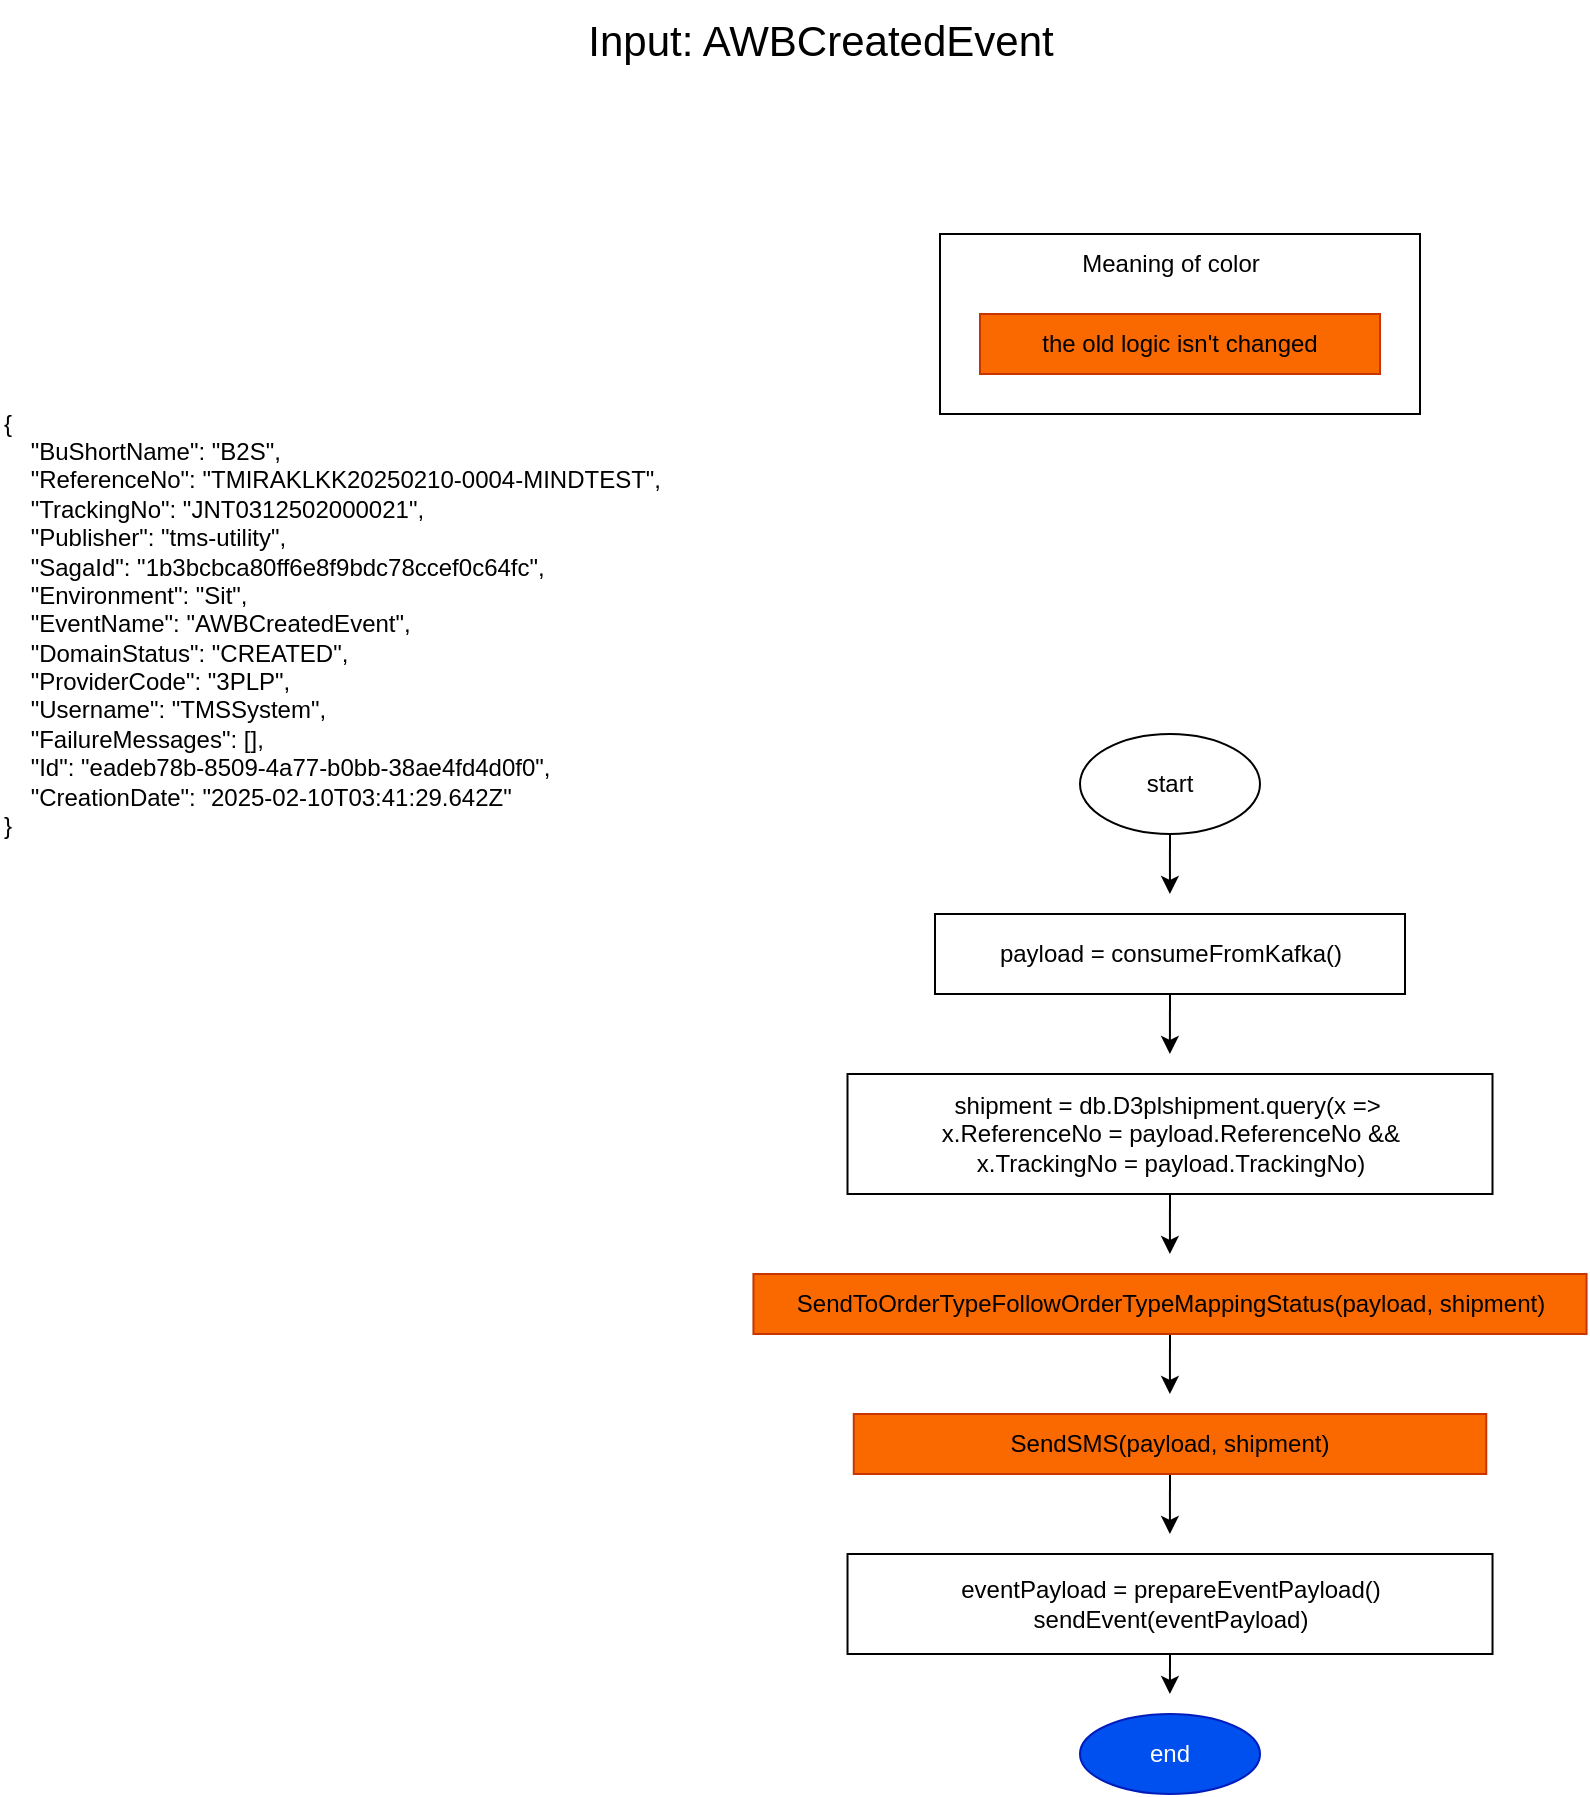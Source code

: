 <mxfile version="26.0.9">
  <diagram name="Page-1" id="kvZUT49AdDqOXhdUmfts">
    <mxGraphModel dx="1450" dy="382" grid="1" gridSize="10" guides="1" tooltips="1" connect="1" arrows="1" fold="1" page="1" pageScale="1" pageWidth="850" pageHeight="1100" math="0" shadow="0">
      <root>
        <mxCell id="0" />
        <mxCell id="1" parent="0" />
        <mxCell id="XCxDdqxGRwJjnurmn9gO-10" style="edgeStyle=orthogonalEdgeStyle;rounded=0;orthogonalLoop=1;jettySize=auto;html=1;exitX=0.5;exitY=1;exitDx=0;exitDy=0;" parent="1" source="XCxDdqxGRwJjnurmn9gO-3" edge="1">
          <mxGeometry relative="1" as="geometry">
            <mxPoint x="-245.059" y="490" as="targetPoint" />
          </mxGeometry>
        </mxCell>
        <mxCell id="XCxDdqxGRwJjnurmn9gO-3" value="start" style="ellipse;whiteSpace=wrap;html=1;rounded=0;strokeColor=default;align=center;verticalAlign=middle;fontFamily=Helvetica;fontSize=12;fontColor=default;resizable=1;fillColor=default;fillStyle=auto;movable=1;rotatable=1;deletable=1;editable=1;locked=0;connectable=1;" parent="1" vertex="1">
          <mxGeometry x="-290" y="410" width="90" height="50" as="geometry" />
        </mxCell>
        <mxCell id="XCxDdqxGRwJjnurmn9gO-11" style="edgeStyle=orthogonalEdgeStyle;rounded=0;orthogonalLoop=1;jettySize=auto;html=1;exitX=0.5;exitY=1;exitDx=0;exitDy=0;" parent="1" source="XCxDdqxGRwJjnurmn9gO-4" edge="1">
          <mxGeometry relative="1" as="geometry">
            <mxPoint x="-245.059" y="570" as="targetPoint" />
          </mxGeometry>
        </mxCell>
        <mxCell id="XCxDdqxGRwJjnurmn9gO-4" value="payload = consumeFromKafka()" style="rounded=0;whiteSpace=wrap;html=1;" parent="1" vertex="1">
          <mxGeometry x="-362.5" y="500" width="235" height="40" as="geometry" />
        </mxCell>
        <mxCell id="XCxDdqxGRwJjnurmn9gO-12" style="edgeStyle=orthogonalEdgeStyle;rounded=0;orthogonalLoop=1;jettySize=auto;html=1;exitX=0.5;exitY=1;exitDx=0;exitDy=0;" parent="1" source="XCxDdqxGRwJjnurmn9gO-5" edge="1">
          <mxGeometry relative="1" as="geometry">
            <mxPoint x="-245.059" y="670" as="targetPoint" />
          </mxGeometry>
        </mxCell>
        <mxCell id="XCxDdqxGRwJjnurmn9gO-5" value="shipment = db.D3plshipment.query(x =&amp;gt;&amp;nbsp;&lt;div&gt;x.ReferenceNo = payload.ReferenceNo &amp;amp;&amp;amp;&lt;/div&gt;&lt;div&gt;x.TrackingNo = payload.TrackingNo)&lt;/div&gt;" style="rounded=0;whiteSpace=wrap;html=1;" parent="1" vertex="1">
          <mxGeometry x="-406.25" y="580" width="322.5" height="60" as="geometry" />
        </mxCell>
        <mxCell id="XCxDdqxGRwJjnurmn9gO-13" style="edgeStyle=orthogonalEdgeStyle;rounded=0;orthogonalLoop=1;jettySize=auto;html=1;exitX=0.5;exitY=1;exitDx=0;exitDy=0;" parent="1" source="XCxDdqxGRwJjnurmn9gO-6" edge="1">
          <mxGeometry relative="1" as="geometry">
            <mxPoint x="-245.059" y="740" as="targetPoint" />
          </mxGeometry>
        </mxCell>
        <mxCell id="XCxDdqxGRwJjnurmn9gO-6" value="SendToOrderTypeFollowOrderTypeMappingStatus(payload, shipment)" style="rounded=0;whiteSpace=wrap;html=1;fillColor=#fa6800;fontColor=#000000;strokeColor=#C73500;" parent="1" vertex="1">
          <mxGeometry x="-453.28" y="680" width="416.56" height="30" as="geometry" />
        </mxCell>
        <mxCell id="XCxDdqxGRwJjnurmn9gO-14" style="edgeStyle=orthogonalEdgeStyle;rounded=0;orthogonalLoop=1;jettySize=auto;html=1;exitX=0.5;exitY=1;exitDx=0;exitDy=0;" parent="1" source="XCxDdqxGRwJjnurmn9gO-7" edge="1">
          <mxGeometry relative="1" as="geometry">
            <mxPoint x="-245.059" y="810" as="targetPoint" />
          </mxGeometry>
        </mxCell>
        <mxCell id="XCxDdqxGRwJjnurmn9gO-7" value="SendSMS(payload, shipment)" style="rounded=0;whiteSpace=wrap;html=1;fillColor=#fa6800;fontColor=#000000;strokeColor=#C73500;" parent="1" vertex="1">
          <mxGeometry x="-403.12" y="750" width="316.25" height="30" as="geometry" />
        </mxCell>
        <mxCell id="XCxDdqxGRwJjnurmn9gO-15" style="edgeStyle=orthogonalEdgeStyle;rounded=0;orthogonalLoop=1;jettySize=auto;html=1;exitX=0.5;exitY=1;exitDx=0;exitDy=0;" parent="1" source="XCxDdqxGRwJjnurmn9gO-8" edge="1">
          <mxGeometry relative="1" as="geometry">
            <mxPoint x="-245.059" y="890" as="targetPoint" />
          </mxGeometry>
        </mxCell>
        <mxCell id="XCxDdqxGRwJjnurmn9gO-8" value="eventPayload = prepareEventPayload()&lt;div&gt;sendEvent(eventPayload)&lt;/div&gt;" style="rounded=0;whiteSpace=wrap;html=1;" parent="1" vertex="1">
          <mxGeometry x="-406.24" y="820" width="322.5" height="50" as="geometry" />
        </mxCell>
        <mxCell id="XCxDdqxGRwJjnurmn9gO-9" value="end" style="ellipse;whiteSpace=wrap;html=1;rounded=0;strokeColor=#001DBC;align=center;verticalAlign=middle;fontFamily=Helvetica;fontSize=12;fontColor=#ffffff;resizable=1;fillColor=#0050ef;fillStyle=auto;movable=1;rotatable=1;deletable=1;editable=1;locked=0;connectable=1;" parent="1" vertex="1">
          <mxGeometry x="-290" y="900" width="90" height="40" as="geometry" />
        </mxCell>
        <mxCell id="XCxDdqxGRwJjnurmn9gO-16" value="&lt;div&gt;{&lt;/div&gt;&lt;div&gt;&amp;nbsp; &amp;nbsp; &quot;BuShortName&quot;: &quot;B2S&quot;,&lt;/div&gt;&lt;div&gt;&amp;nbsp; &amp;nbsp; &quot;ReferenceNo&quot;: &quot;TMIRAKLKK20250210-0004-MINDTEST&quot;,&lt;/div&gt;&lt;div&gt;&amp;nbsp; &amp;nbsp; &quot;TrackingNo&quot;: &quot;JNT0312502000021&quot;,&lt;/div&gt;&lt;div&gt;&amp;nbsp; &amp;nbsp; &quot;Publisher&quot;: &quot;tms-utility&quot;,&lt;/div&gt;&lt;div&gt;&amp;nbsp; &amp;nbsp; &quot;SagaId&quot;: &quot;1b3bcbca80ff6e8f9bdc78ccef0c64fc&quot;,&lt;/div&gt;&lt;div&gt;&amp;nbsp; &amp;nbsp; &quot;Environment&quot;: &quot;Sit&quot;,&lt;/div&gt;&lt;div&gt;&amp;nbsp; &amp;nbsp; &quot;EventName&quot;: &quot;AWBCreatedEvent&quot;,&lt;/div&gt;&lt;div&gt;&amp;nbsp; &amp;nbsp; &quot;DomainStatus&quot;: &quot;CREATED&quot;,&lt;/div&gt;&lt;div&gt;&amp;nbsp; &amp;nbsp; &quot;ProviderCode&quot;: &quot;3PLP&quot;,&lt;/div&gt;&lt;div&gt;&amp;nbsp; &amp;nbsp; &quot;Username&quot;: &quot;TMSSystem&quot;,&lt;/div&gt;&lt;div&gt;&amp;nbsp; &amp;nbsp; &quot;FailureMessages&quot;: [],&lt;/div&gt;&lt;div&gt;&amp;nbsp; &amp;nbsp; &quot;Id&quot;: &quot;eadeb78b-8509-4a77-b0bb-38ae4fd4d0f0&quot;,&lt;/div&gt;&lt;div&gt;&amp;nbsp; &amp;nbsp; &quot;CreationDate&quot;: &quot;2025-02-10T03:41:29.642Z&quot;&lt;/div&gt;&lt;div&gt;}&lt;/div&gt;" style="text;html=1;align=left;verticalAlign=middle;resizable=0;points=[];autosize=1;strokeColor=none;fillColor=none;" parent="1" vertex="1">
          <mxGeometry x="-830" y="240" width="350" height="230" as="geometry" />
        </mxCell>
        <mxCell id="XCxDdqxGRwJjnurmn9gO-17" value="&lt;font style=&quot;font-size: 21px;&quot;&gt;Input: AWBCreatedEvent&lt;/font&gt;" style="text;html=1;align=center;verticalAlign=middle;resizable=0;points=[];autosize=1;strokeColor=none;fillColor=none;" parent="1" vertex="1">
          <mxGeometry x="-550" y="43" width="260" height="40" as="geometry" />
        </mxCell>
        <mxCell id="yKaUSHiRVwUCFXajEGUa-1" value="the old logic isn&#39;t changed" style="rounded=0;whiteSpace=wrap;html=1;fillColor=#fa6800;fontColor=#000000;strokeColor=#C73500;" vertex="1" parent="1">
          <mxGeometry x="-340" y="200" width="200" height="30" as="geometry" />
        </mxCell>
        <mxCell id="yKaUSHiRVwUCFXajEGUa-2" value="Meaning of color" style="text;html=1;align=center;verticalAlign=middle;resizable=0;points=[];autosize=1;strokeColor=none;fillColor=none;" vertex="1" parent="1">
          <mxGeometry x="-299.99" y="160" width="110" height="30" as="geometry" />
        </mxCell>
        <mxCell id="yKaUSHiRVwUCFXajEGUa-3" value="" style="rounded=0;whiteSpace=wrap;html=1;fillColor=none;" vertex="1" parent="1">
          <mxGeometry x="-360" y="160" width="240" height="90" as="geometry" />
        </mxCell>
      </root>
    </mxGraphModel>
  </diagram>
</mxfile>
